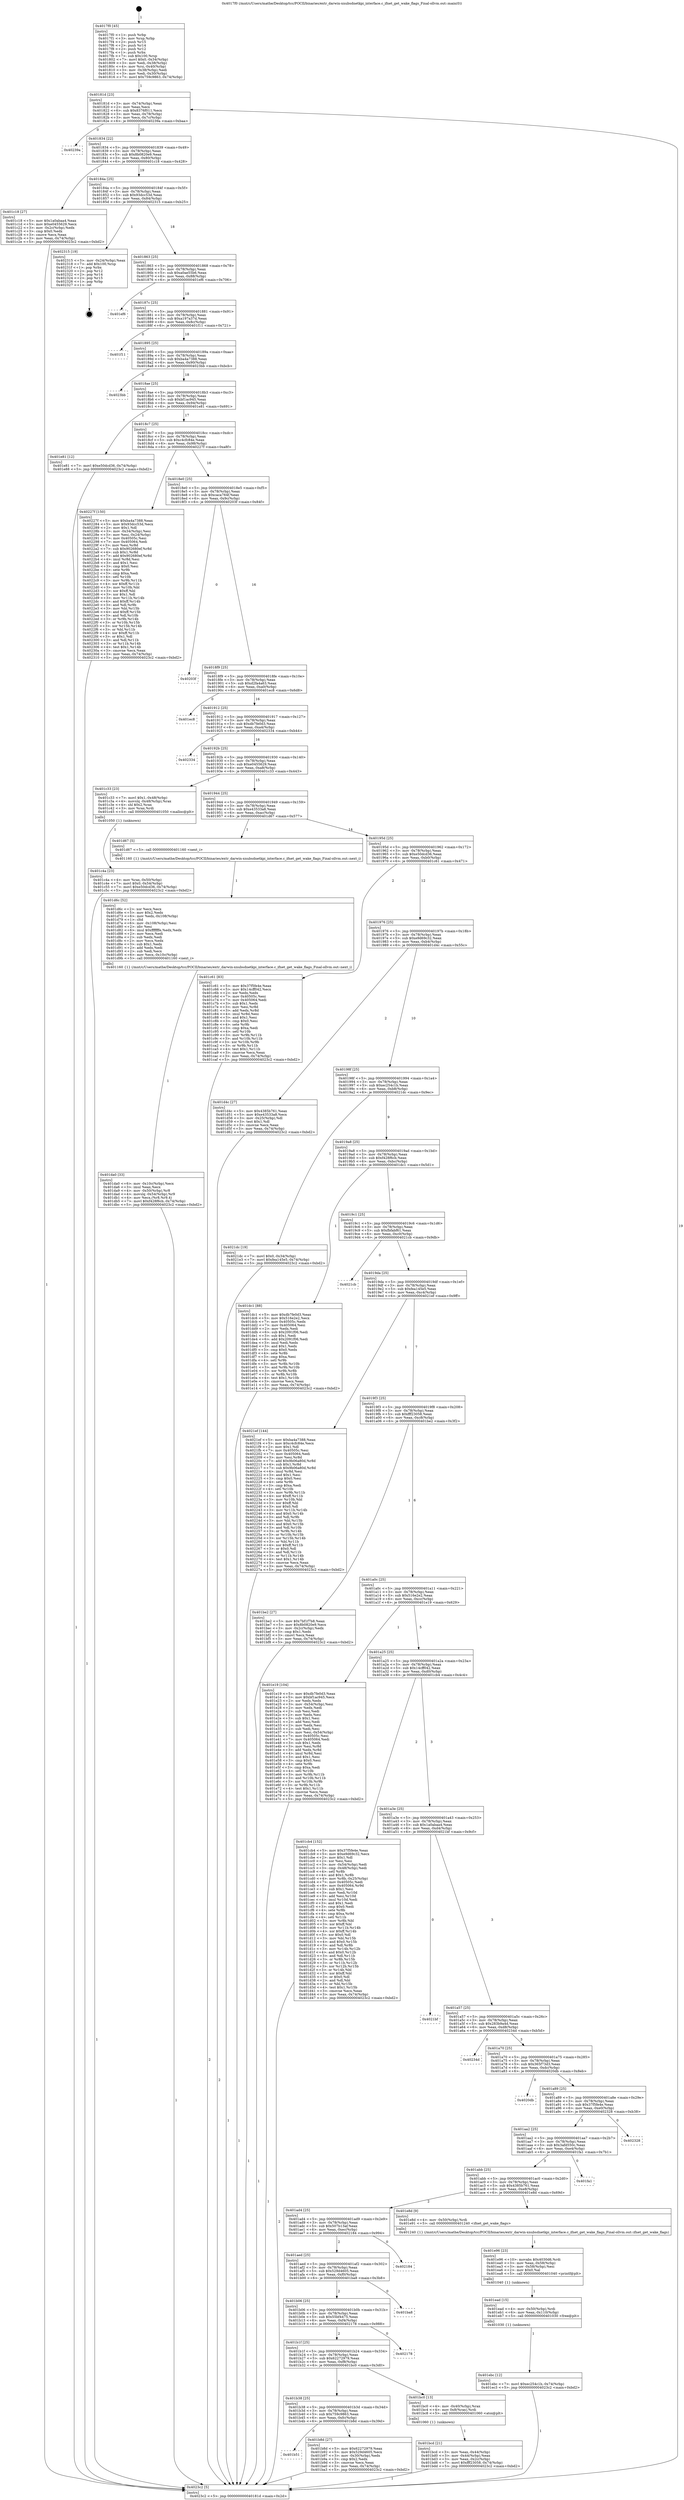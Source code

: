 digraph "0x4017f0" {
  label = "0x4017f0 (/mnt/c/Users/mathe/Desktop/tcc/POCII/binaries/extr_darwin-xnubsdnetkpi_interface.c_ifnet_get_wake_flags_Final-ollvm.out::main(0))"
  labelloc = "t"
  node[shape=record]

  Entry [label="",width=0.3,height=0.3,shape=circle,fillcolor=black,style=filled]
  "0x40181d" [label="{
     0x40181d [23]\l
     | [instrs]\l
     &nbsp;&nbsp;0x40181d \<+3\>: mov -0x74(%rbp),%eax\l
     &nbsp;&nbsp;0x401820 \<+2\>: mov %eax,%ecx\l
     &nbsp;&nbsp;0x401822 \<+6\>: sub $0x8376f011,%ecx\l
     &nbsp;&nbsp;0x401828 \<+3\>: mov %eax,-0x78(%rbp)\l
     &nbsp;&nbsp;0x40182b \<+3\>: mov %ecx,-0x7c(%rbp)\l
     &nbsp;&nbsp;0x40182e \<+6\>: je 000000000040239a \<main+0xbaa\>\l
  }"]
  "0x40239a" [label="{
     0x40239a\l
  }", style=dashed]
  "0x401834" [label="{
     0x401834 [22]\l
     | [instrs]\l
     &nbsp;&nbsp;0x401834 \<+5\>: jmp 0000000000401839 \<main+0x49\>\l
     &nbsp;&nbsp;0x401839 \<+3\>: mov -0x78(%rbp),%eax\l
     &nbsp;&nbsp;0x40183c \<+5\>: sub $0x8b0820e9,%eax\l
     &nbsp;&nbsp;0x401841 \<+3\>: mov %eax,-0x80(%rbp)\l
     &nbsp;&nbsp;0x401844 \<+6\>: je 0000000000401c18 \<main+0x428\>\l
  }"]
  Exit [label="",width=0.3,height=0.3,shape=circle,fillcolor=black,style=filled,peripheries=2]
  "0x401c18" [label="{
     0x401c18 [27]\l
     | [instrs]\l
     &nbsp;&nbsp;0x401c18 \<+5\>: mov $0x1a0abaa4,%eax\l
     &nbsp;&nbsp;0x401c1d \<+5\>: mov $0xe0455629,%ecx\l
     &nbsp;&nbsp;0x401c22 \<+3\>: mov -0x2c(%rbp),%edx\l
     &nbsp;&nbsp;0x401c25 \<+3\>: cmp $0x0,%edx\l
     &nbsp;&nbsp;0x401c28 \<+3\>: cmove %ecx,%eax\l
     &nbsp;&nbsp;0x401c2b \<+3\>: mov %eax,-0x74(%rbp)\l
     &nbsp;&nbsp;0x401c2e \<+5\>: jmp 00000000004023c2 \<main+0xbd2\>\l
  }"]
  "0x40184a" [label="{
     0x40184a [25]\l
     | [instrs]\l
     &nbsp;&nbsp;0x40184a \<+5\>: jmp 000000000040184f \<main+0x5f\>\l
     &nbsp;&nbsp;0x40184f \<+3\>: mov -0x78(%rbp),%eax\l
     &nbsp;&nbsp;0x401852 \<+5\>: sub $0x93dcc53d,%eax\l
     &nbsp;&nbsp;0x401857 \<+6\>: mov %eax,-0x84(%rbp)\l
     &nbsp;&nbsp;0x40185d \<+6\>: je 0000000000402315 \<main+0xb25\>\l
  }"]
  "0x401ebc" [label="{
     0x401ebc [12]\l
     | [instrs]\l
     &nbsp;&nbsp;0x401ebc \<+7\>: movl $0xec254c1b,-0x74(%rbp)\l
     &nbsp;&nbsp;0x401ec3 \<+5\>: jmp 00000000004023c2 \<main+0xbd2\>\l
  }"]
  "0x402315" [label="{
     0x402315 [19]\l
     | [instrs]\l
     &nbsp;&nbsp;0x402315 \<+3\>: mov -0x24(%rbp),%eax\l
     &nbsp;&nbsp;0x402318 \<+7\>: add $0x100,%rsp\l
     &nbsp;&nbsp;0x40231f \<+1\>: pop %rbx\l
     &nbsp;&nbsp;0x402320 \<+2\>: pop %r12\l
     &nbsp;&nbsp;0x402322 \<+2\>: pop %r14\l
     &nbsp;&nbsp;0x402324 \<+2\>: pop %r15\l
     &nbsp;&nbsp;0x402326 \<+1\>: pop %rbp\l
     &nbsp;&nbsp;0x402327 \<+1\>: ret\l
  }"]
  "0x401863" [label="{
     0x401863 [25]\l
     | [instrs]\l
     &nbsp;&nbsp;0x401863 \<+5\>: jmp 0000000000401868 \<main+0x78\>\l
     &nbsp;&nbsp;0x401868 \<+3\>: mov -0x78(%rbp),%eax\l
     &nbsp;&nbsp;0x40186b \<+5\>: sub $0xa0ae55b6,%eax\l
     &nbsp;&nbsp;0x401870 \<+6\>: mov %eax,-0x88(%rbp)\l
     &nbsp;&nbsp;0x401876 \<+6\>: je 0000000000401ef6 \<main+0x706\>\l
  }"]
  "0x401ead" [label="{
     0x401ead [15]\l
     | [instrs]\l
     &nbsp;&nbsp;0x401ead \<+4\>: mov -0x50(%rbp),%rdi\l
     &nbsp;&nbsp;0x401eb1 \<+6\>: mov %eax,-0x110(%rbp)\l
     &nbsp;&nbsp;0x401eb7 \<+5\>: call 0000000000401030 \<free@plt\>\l
     | [calls]\l
     &nbsp;&nbsp;0x401030 \{1\} (unknown)\l
  }"]
  "0x401ef6" [label="{
     0x401ef6\l
  }", style=dashed]
  "0x40187c" [label="{
     0x40187c [25]\l
     | [instrs]\l
     &nbsp;&nbsp;0x40187c \<+5\>: jmp 0000000000401881 \<main+0x91\>\l
     &nbsp;&nbsp;0x401881 \<+3\>: mov -0x78(%rbp),%eax\l
     &nbsp;&nbsp;0x401884 \<+5\>: sub $0xa197a37d,%eax\l
     &nbsp;&nbsp;0x401889 \<+6\>: mov %eax,-0x8c(%rbp)\l
     &nbsp;&nbsp;0x40188f \<+6\>: je 0000000000401f11 \<main+0x721\>\l
  }"]
  "0x401e96" [label="{
     0x401e96 [23]\l
     | [instrs]\l
     &nbsp;&nbsp;0x401e96 \<+10\>: movabs $0x4030d6,%rdi\l
     &nbsp;&nbsp;0x401ea0 \<+3\>: mov %eax,-0x58(%rbp)\l
     &nbsp;&nbsp;0x401ea3 \<+3\>: mov -0x58(%rbp),%esi\l
     &nbsp;&nbsp;0x401ea6 \<+2\>: mov $0x0,%al\l
     &nbsp;&nbsp;0x401ea8 \<+5\>: call 0000000000401040 \<printf@plt\>\l
     | [calls]\l
     &nbsp;&nbsp;0x401040 \{1\} (unknown)\l
  }"]
  "0x401f11" [label="{
     0x401f11\l
  }", style=dashed]
  "0x401895" [label="{
     0x401895 [25]\l
     | [instrs]\l
     &nbsp;&nbsp;0x401895 \<+5\>: jmp 000000000040189a \<main+0xaa\>\l
     &nbsp;&nbsp;0x40189a \<+3\>: mov -0x78(%rbp),%eax\l
     &nbsp;&nbsp;0x40189d \<+5\>: sub $0xba4a7388,%eax\l
     &nbsp;&nbsp;0x4018a2 \<+6\>: mov %eax,-0x90(%rbp)\l
     &nbsp;&nbsp;0x4018a8 \<+6\>: je 00000000004023bb \<main+0xbcb\>\l
  }"]
  "0x401da0" [label="{
     0x401da0 [33]\l
     | [instrs]\l
     &nbsp;&nbsp;0x401da0 \<+6\>: mov -0x10c(%rbp),%ecx\l
     &nbsp;&nbsp;0x401da6 \<+3\>: imul %eax,%ecx\l
     &nbsp;&nbsp;0x401da9 \<+4\>: mov -0x50(%rbp),%r8\l
     &nbsp;&nbsp;0x401dad \<+4\>: movslq -0x54(%rbp),%r9\l
     &nbsp;&nbsp;0x401db1 \<+4\>: mov %ecx,(%r8,%r9,4)\l
     &nbsp;&nbsp;0x401db5 \<+7\>: movl $0xf428f6cb,-0x74(%rbp)\l
     &nbsp;&nbsp;0x401dbc \<+5\>: jmp 00000000004023c2 \<main+0xbd2\>\l
  }"]
  "0x4023bb" [label="{
     0x4023bb\l
  }", style=dashed]
  "0x4018ae" [label="{
     0x4018ae [25]\l
     | [instrs]\l
     &nbsp;&nbsp;0x4018ae \<+5\>: jmp 00000000004018b3 \<main+0xc3\>\l
     &nbsp;&nbsp;0x4018b3 \<+3\>: mov -0x78(%rbp),%eax\l
     &nbsp;&nbsp;0x4018b6 \<+5\>: sub $0xbf1ac945,%eax\l
     &nbsp;&nbsp;0x4018bb \<+6\>: mov %eax,-0x94(%rbp)\l
     &nbsp;&nbsp;0x4018c1 \<+6\>: je 0000000000401e81 \<main+0x691\>\l
  }"]
  "0x401d6c" [label="{
     0x401d6c [52]\l
     | [instrs]\l
     &nbsp;&nbsp;0x401d6c \<+2\>: xor %ecx,%ecx\l
     &nbsp;&nbsp;0x401d6e \<+5\>: mov $0x2,%edx\l
     &nbsp;&nbsp;0x401d73 \<+6\>: mov %edx,-0x108(%rbp)\l
     &nbsp;&nbsp;0x401d79 \<+1\>: cltd\l
     &nbsp;&nbsp;0x401d7a \<+6\>: mov -0x108(%rbp),%esi\l
     &nbsp;&nbsp;0x401d80 \<+2\>: idiv %esi\l
     &nbsp;&nbsp;0x401d82 \<+6\>: imul $0xfffffffe,%edx,%edx\l
     &nbsp;&nbsp;0x401d88 \<+2\>: mov %ecx,%edi\l
     &nbsp;&nbsp;0x401d8a \<+2\>: sub %edx,%edi\l
     &nbsp;&nbsp;0x401d8c \<+2\>: mov %ecx,%edx\l
     &nbsp;&nbsp;0x401d8e \<+3\>: sub $0x1,%edx\l
     &nbsp;&nbsp;0x401d91 \<+2\>: add %edx,%edi\l
     &nbsp;&nbsp;0x401d93 \<+2\>: sub %edi,%ecx\l
     &nbsp;&nbsp;0x401d95 \<+6\>: mov %ecx,-0x10c(%rbp)\l
     &nbsp;&nbsp;0x401d9b \<+5\>: call 0000000000401160 \<next_i\>\l
     | [calls]\l
     &nbsp;&nbsp;0x401160 \{1\} (/mnt/c/Users/mathe/Desktop/tcc/POCII/binaries/extr_darwin-xnubsdnetkpi_interface.c_ifnet_get_wake_flags_Final-ollvm.out::next_i)\l
  }"]
  "0x401e81" [label="{
     0x401e81 [12]\l
     | [instrs]\l
     &nbsp;&nbsp;0x401e81 \<+7\>: movl $0xe50dcd36,-0x74(%rbp)\l
     &nbsp;&nbsp;0x401e88 \<+5\>: jmp 00000000004023c2 \<main+0xbd2\>\l
  }"]
  "0x4018c7" [label="{
     0x4018c7 [25]\l
     | [instrs]\l
     &nbsp;&nbsp;0x4018c7 \<+5\>: jmp 00000000004018cc \<main+0xdc\>\l
     &nbsp;&nbsp;0x4018cc \<+3\>: mov -0x78(%rbp),%eax\l
     &nbsp;&nbsp;0x4018cf \<+5\>: sub $0xc4cfc84e,%eax\l
     &nbsp;&nbsp;0x4018d4 \<+6\>: mov %eax,-0x98(%rbp)\l
     &nbsp;&nbsp;0x4018da \<+6\>: je 000000000040227f \<main+0xa8f\>\l
  }"]
  "0x401c4a" [label="{
     0x401c4a [23]\l
     | [instrs]\l
     &nbsp;&nbsp;0x401c4a \<+4\>: mov %rax,-0x50(%rbp)\l
     &nbsp;&nbsp;0x401c4e \<+7\>: movl $0x0,-0x54(%rbp)\l
     &nbsp;&nbsp;0x401c55 \<+7\>: movl $0xe50dcd36,-0x74(%rbp)\l
     &nbsp;&nbsp;0x401c5c \<+5\>: jmp 00000000004023c2 \<main+0xbd2\>\l
  }"]
  "0x40227f" [label="{
     0x40227f [150]\l
     | [instrs]\l
     &nbsp;&nbsp;0x40227f \<+5\>: mov $0xba4a7388,%eax\l
     &nbsp;&nbsp;0x402284 \<+5\>: mov $0x93dcc53d,%ecx\l
     &nbsp;&nbsp;0x402289 \<+2\>: mov $0x1,%dl\l
     &nbsp;&nbsp;0x40228b \<+3\>: mov -0x34(%rbp),%esi\l
     &nbsp;&nbsp;0x40228e \<+3\>: mov %esi,-0x24(%rbp)\l
     &nbsp;&nbsp;0x402291 \<+7\>: mov 0x40505c,%esi\l
     &nbsp;&nbsp;0x402298 \<+7\>: mov 0x405064,%edi\l
     &nbsp;&nbsp;0x40229f \<+3\>: mov %esi,%r8d\l
     &nbsp;&nbsp;0x4022a2 \<+7\>: sub $0x902680ef,%r8d\l
     &nbsp;&nbsp;0x4022a9 \<+4\>: sub $0x1,%r8d\l
     &nbsp;&nbsp;0x4022ad \<+7\>: add $0x902680ef,%r8d\l
     &nbsp;&nbsp;0x4022b4 \<+4\>: imul %r8d,%esi\l
     &nbsp;&nbsp;0x4022b8 \<+3\>: and $0x1,%esi\l
     &nbsp;&nbsp;0x4022bb \<+3\>: cmp $0x0,%esi\l
     &nbsp;&nbsp;0x4022be \<+4\>: sete %r9b\l
     &nbsp;&nbsp;0x4022c2 \<+3\>: cmp $0xa,%edi\l
     &nbsp;&nbsp;0x4022c5 \<+4\>: setl %r10b\l
     &nbsp;&nbsp;0x4022c9 \<+3\>: mov %r9b,%r11b\l
     &nbsp;&nbsp;0x4022cc \<+4\>: xor $0xff,%r11b\l
     &nbsp;&nbsp;0x4022d0 \<+3\>: mov %r10b,%bl\l
     &nbsp;&nbsp;0x4022d3 \<+3\>: xor $0xff,%bl\l
     &nbsp;&nbsp;0x4022d6 \<+3\>: xor $0x1,%dl\l
     &nbsp;&nbsp;0x4022d9 \<+3\>: mov %r11b,%r14b\l
     &nbsp;&nbsp;0x4022dc \<+4\>: and $0xff,%r14b\l
     &nbsp;&nbsp;0x4022e0 \<+3\>: and %dl,%r9b\l
     &nbsp;&nbsp;0x4022e3 \<+3\>: mov %bl,%r15b\l
     &nbsp;&nbsp;0x4022e6 \<+4\>: and $0xff,%r15b\l
     &nbsp;&nbsp;0x4022ea \<+3\>: and %dl,%r10b\l
     &nbsp;&nbsp;0x4022ed \<+3\>: or %r9b,%r14b\l
     &nbsp;&nbsp;0x4022f0 \<+3\>: or %r10b,%r15b\l
     &nbsp;&nbsp;0x4022f3 \<+3\>: xor %r15b,%r14b\l
     &nbsp;&nbsp;0x4022f6 \<+3\>: or %bl,%r11b\l
     &nbsp;&nbsp;0x4022f9 \<+4\>: xor $0xff,%r11b\l
     &nbsp;&nbsp;0x4022fd \<+3\>: or $0x1,%dl\l
     &nbsp;&nbsp;0x402300 \<+3\>: and %dl,%r11b\l
     &nbsp;&nbsp;0x402303 \<+3\>: or %r11b,%r14b\l
     &nbsp;&nbsp;0x402306 \<+4\>: test $0x1,%r14b\l
     &nbsp;&nbsp;0x40230a \<+3\>: cmovne %ecx,%eax\l
     &nbsp;&nbsp;0x40230d \<+3\>: mov %eax,-0x74(%rbp)\l
     &nbsp;&nbsp;0x402310 \<+5\>: jmp 00000000004023c2 \<main+0xbd2\>\l
  }"]
  "0x4018e0" [label="{
     0x4018e0 [25]\l
     | [instrs]\l
     &nbsp;&nbsp;0x4018e0 \<+5\>: jmp 00000000004018e5 \<main+0xf5\>\l
     &nbsp;&nbsp;0x4018e5 \<+3\>: mov -0x78(%rbp),%eax\l
     &nbsp;&nbsp;0x4018e8 \<+5\>: sub $0xcaca764f,%eax\l
     &nbsp;&nbsp;0x4018ed \<+6\>: mov %eax,-0x9c(%rbp)\l
     &nbsp;&nbsp;0x4018f3 \<+6\>: je 000000000040203f \<main+0x84f\>\l
  }"]
  "0x401bcd" [label="{
     0x401bcd [21]\l
     | [instrs]\l
     &nbsp;&nbsp;0x401bcd \<+3\>: mov %eax,-0x44(%rbp)\l
     &nbsp;&nbsp;0x401bd0 \<+3\>: mov -0x44(%rbp),%eax\l
     &nbsp;&nbsp;0x401bd3 \<+3\>: mov %eax,-0x2c(%rbp)\l
     &nbsp;&nbsp;0x401bd6 \<+7\>: movl $0xfff23058,-0x74(%rbp)\l
     &nbsp;&nbsp;0x401bdd \<+5\>: jmp 00000000004023c2 \<main+0xbd2\>\l
  }"]
  "0x40203f" [label="{
     0x40203f\l
  }", style=dashed]
  "0x4018f9" [label="{
     0x4018f9 [25]\l
     | [instrs]\l
     &nbsp;&nbsp;0x4018f9 \<+5\>: jmp 00000000004018fe \<main+0x10e\>\l
     &nbsp;&nbsp;0x4018fe \<+3\>: mov -0x78(%rbp),%eax\l
     &nbsp;&nbsp;0x401901 \<+5\>: sub $0xd2fa4a63,%eax\l
     &nbsp;&nbsp;0x401906 \<+6\>: mov %eax,-0xa0(%rbp)\l
     &nbsp;&nbsp;0x40190c \<+6\>: je 0000000000401ec8 \<main+0x6d8\>\l
  }"]
  "0x4017f0" [label="{
     0x4017f0 [45]\l
     | [instrs]\l
     &nbsp;&nbsp;0x4017f0 \<+1\>: push %rbp\l
     &nbsp;&nbsp;0x4017f1 \<+3\>: mov %rsp,%rbp\l
     &nbsp;&nbsp;0x4017f4 \<+2\>: push %r15\l
     &nbsp;&nbsp;0x4017f6 \<+2\>: push %r14\l
     &nbsp;&nbsp;0x4017f8 \<+2\>: push %r12\l
     &nbsp;&nbsp;0x4017fa \<+1\>: push %rbx\l
     &nbsp;&nbsp;0x4017fb \<+7\>: sub $0x100,%rsp\l
     &nbsp;&nbsp;0x401802 \<+7\>: movl $0x0,-0x34(%rbp)\l
     &nbsp;&nbsp;0x401809 \<+3\>: mov %edi,-0x38(%rbp)\l
     &nbsp;&nbsp;0x40180c \<+4\>: mov %rsi,-0x40(%rbp)\l
     &nbsp;&nbsp;0x401810 \<+3\>: mov -0x38(%rbp),%edi\l
     &nbsp;&nbsp;0x401813 \<+3\>: mov %edi,-0x30(%rbp)\l
     &nbsp;&nbsp;0x401816 \<+7\>: movl $0x759c9863,-0x74(%rbp)\l
  }"]
  "0x401ec8" [label="{
     0x401ec8\l
  }", style=dashed]
  "0x401912" [label="{
     0x401912 [25]\l
     | [instrs]\l
     &nbsp;&nbsp;0x401912 \<+5\>: jmp 0000000000401917 \<main+0x127\>\l
     &nbsp;&nbsp;0x401917 \<+3\>: mov -0x78(%rbp),%eax\l
     &nbsp;&nbsp;0x40191a \<+5\>: sub $0xdb7fe0d3,%eax\l
     &nbsp;&nbsp;0x40191f \<+6\>: mov %eax,-0xa4(%rbp)\l
     &nbsp;&nbsp;0x401925 \<+6\>: je 0000000000402334 \<main+0xb44\>\l
  }"]
  "0x4023c2" [label="{
     0x4023c2 [5]\l
     | [instrs]\l
     &nbsp;&nbsp;0x4023c2 \<+5\>: jmp 000000000040181d \<main+0x2d\>\l
  }"]
  "0x402334" [label="{
     0x402334\l
  }", style=dashed]
  "0x40192b" [label="{
     0x40192b [25]\l
     | [instrs]\l
     &nbsp;&nbsp;0x40192b \<+5\>: jmp 0000000000401930 \<main+0x140\>\l
     &nbsp;&nbsp;0x401930 \<+3\>: mov -0x78(%rbp),%eax\l
     &nbsp;&nbsp;0x401933 \<+5\>: sub $0xe0455629,%eax\l
     &nbsp;&nbsp;0x401938 \<+6\>: mov %eax,-0xa8(%rbp)\l
     &nbsp;&nbsp;0x40193e \<+6\>: je 0000000000401c33 \<main+0x443\>\l
  }"]
  "0x401b51" [label="{
     0x401b51\l
  }", style=dashed]
  "0x401c33" [label="{
     0x401c33 [23]\l
     | [instrs]\l
     &nbsp;&nbsp;0x401c33 \<+7\>: movl $0x1,-0x48(%rbp)\l
     &nbsp;&nbsp;0x401c3a \<+4\>: movslq -0x48(%rbp),%rax\l
     &nbsp;&nbsp;0x401c3e \<+4\>: shl $0x2,%rax\l
     &nbsp;&nbsp;0x401c42 \<+3\>: mov %rax,%rdi\l
     &nbsp;&nbsp;0x401c45 \<+5\>: call 0000000000401050 \<malloc@plt\>\l
     | [calls]\l
     &nbsp;&nbsp;0x401050 \{1\} (unknown)\l
  }"]
  "0x401944" [label="{
     0x401944 [25]\l
     | [instrs]\l
     &nbsp;&nbsp;0x401944 \<+5\>: jmp 0000000000401949 \<main+0x159\>\l
     &nbsp;&nbsp;0x401949 \<+3\>: mov -0x78(%rbp),%eax\l
     &nbsp;&nbsp;0x40194c \<+5\>: sub $0xe43533a8,%eax\l
     &nbsp;&nbsp;0x401951 \<+6\>: mov %eax,-0xac(%rbp)\l
     &nbsp;&nbsp;0x401957 \<+6\>: je 0000000000401d67 \<main+0x577\>\l
  }"]
  "0x401b8d" [label="{
     0x401b8d [27]\l
     | [instrs]\l
     &nbsp;&nbsp;0x401b8d \<+5\>: mov $0x62272979,%eax\l
     &nbsp;&nbsp;0x401b92 \<+5\>: mov $0x529d4605,%ecx\l
     &nbsp;&nbsp;0x401b97 \<+3\>: mov -0x30(%rbp),%edx\l
     &nbsp;&nbsp;0x401b9a \<+3\>: cmp $0x2,%edx\l
     &nbsp;&nbsp;0x401b9d \<+3\>: cmovne %ecx,%eax\l
     &nbsp;&nbsp;0x401ba0 \<+3\>: mov %eax,-0x74(%rbp)\l
     &nbsp;&nbsp;0x401ba3 \<+5\>: jmp 00000000004023c2 \<main+0xbd2\>\l
  }"]
  "0x401d67" [label="{
     0x401d67 [5]\l
     | [instrs]\l
     &nbsp;&nbsp;0x401d67 \<+5\>: call 0000000000401160 \<next_i\>\l
     | [calls]\l
     &nbsp;&nbsp;0x401160 \{1\} (/mnt/c/Users/mathe/Desktop/tcc/POCII/binaries/extr_darwin-xnubsdnetkpi_interface.c_ifnet_get_wake_flags_Final-ollvm.out::next_i)\l
  }"]
  "0x40195d" [label="{
     0x40195d [25]\l
     | [instrs]\l
     &nbsp;&nbsp;0x40195d \<+5\>: jmp 0000000000401962 \<main+0x172\>\l
     &nbsp;&nbsp;0x401962 \<+3\>: mov -0x78(%rbp),%eax\l
     &nbsp;&nbsp;0x401965 \<+5\>: sub $0xe50dcd36,%eax\l
     &nbsp;&nbsp;0x40196a \<+6\>: mov %eax,-0xb0(%rbp)\l
     &nbsp;&nbsp;0x401970 \<+6\>: je 0000000000401c61 \<main+0x471\>\l
  }"]
  "0x401b38" [label="{
     0x401b38 [25]\l
     | [instrs]\l
     &nbsp;&nbsp;0x401b38 \<+5\>: jmp 0000000000401b3d \<main+0x34d\>\l
     &nbsp;&nbsp;0x401b3d \<+3\>: mov -0x78(%rbp),%eax\l
     &nbsp;&nbsp;0x401b40 \<+5\>: sub $0x759c9863,%eax\l
     &nbsp;&nbsp;0x401b45 \<+6\>: mov %eax,-0xfc(%rbp)\l
     &nbsp;&nbsp;0x401b4b \<+6\>: je 0000000000401b8d \<main+0x39d\>\l
  }"]
  "0x401c61" [label="{
     0x401c61 [83]\l
     | [instrs]\l
     &nbsp;&nbsp;0x401c61 \<+5\>: mov $0x37f5fe4e,%eax\l
     &nbsp;&nbsp;0x401c66 \<+5\>: mov $0x14cff042,%ecx\l
     &nbsp;&nbsp;0x401c6b \<+2\>: xor %edx,%edx\l
     &nbsp;&nbsp;0x401c6d \<+7\>: mov 0x40505c,%esi\l
     &nbsp;&nbsp;0x401c74 \<+7\>: mov 0x405064,%edi\l
     &nbsp;&nbsp;0x401c7b \<+3\>: sub $0x1,%edx\l
     &nbsp;&nbsp;0x401c7e \<+3\>: mov %esi,%r8d\l
     &nbsp;&nbsp;0x401c81 \<+3\>: add %edx,%r8d\l
     &nbsp;&nbsp;0x401c84 \<+4\>: imul %r8d,%esi\l
     &nbsp;&nbsp;0x401c88 \<+3\>: and $0x1,%esi\l
     &nbsp;&nbsp;0x401c8b \<+3\>: cmp $0x0,%esi\l
     &nbsp;&nbsp;0x401c8e \<+4\>: sete %r9b\l
     &nbsp;&nbsp;0x401c92 \<+3\>: cmp $0xa,%edi\l
     &nbsp;&nbsp;0x401c95 \<+4\>: setl %r10b\l
     &nbsp;&nbsp;0x401c99 \<+3\>: mov %r9b,%r11b\l
     &nbsp;&nbsp;0x401c9c \<+3\>: and %r10b,%r11b\l
     &nbsp;&nbsp;0x401c9f \<+3\>: xor %r10b,%r9b\l
     &nbsp;&nbsp;0x401ca2 \<+3\>: or %r9b,%r11b\l
     &nbsp;&nbsp;0x401ca5 \<+4\>: test $0x1,%r11b\l
     &nbsp;&nbsp;0x401ca9 \<+3\>: cmovne %ecx,%eax\l
     &nbsp;&nbsp;0x401cac \<+3\>: mov %eax,-0x74(%rbp)\l
     &nbsp;&nbsp;0x401caf \<+5\>: jmp 00000000004023c2 \<main+0xbd2\>\l
  }"]
  "0x401976" [label="{
     0x401976 [25]\l
     | [instrs]\l
     &nbsp;&nbsp;0x401976 \<+5\>: jmp 000000000040197b \<main+0x18b\>\l
     &nbsp;&nbsp;0x40197b \<+3\>: mov -0x78(%rbp),%eax\l
     &nbsp;&nbsp;0x40197e \<+5\>: sub $0xe9d69c32,%eax\l
     &nbsp;&nbsp;0x401983 \<+6\>: mov %eax,-0xb4(%rbp)\l
     &nbsp;&nbsp;0x401989 \<+6\>: je 0000000000401d4c \<main+0x55c\>\l
  }"]
  "0x401bc0" [label="{
     0x401bc0 [13]\l
     | [instrs]\l
     &nbsp;&nbsp;0x401bc0 \<+4\>: mov -0x40(%rbp),%rax\l
     &nbsp;&nbsp;0x401bc4 \<+4\>: mov 0x8(%rax),%rdi\l
     &nbsp;&nbsp;0x401bc8 \<+5\>: call 0000000000401060 \<atoi@plt\>\l
     | [calls]\l
     &nbsp;&nbsp;0x401060 \{1\} (unknown)\l
  }"]
  "0x401d4c" [label="{
     0x401d4c [27]\l
     | [instrs]\l
     &nbsp;&nbsp;0x401d4c \<+5\>: mov $0x4385b761,%eax\l
     &nbsp;&nbsp;0x401d51 \<+5\>: mov $0xe43533a8,%ecx\l
     &nbsp;&nbsp;0x401d56 \<+3\>: mov -0x25(%rbp),%dl\l
     &nbsp;&nbsp;0x401d59 \<+3\>: test $0x1,%dl\l
     &nbsp;&nbsp;0x401d5c \<+3\>: cmovne %ecx,%eax\l
     &nbsp;&nbsp;0x401d5f \<+3\>: mov %eax,-0x74(%rbp)\l
     &nbsp;&nbsp;0x401d62 \<+5\>: jmp 00000000004023c2 \<main+0xbd2\>\l
  }"]
  "0x40198f" [label="{
     0x40198f [25]\l
     | [instrs]\l
     &nbsp;&nbsp;0x40198f \<+5\>: jmp 0000000000401994 \<main+0x1a4\>\l
     &nbsp;&nbsp;0x401994 \<+3\>: mov -0x78(%rbp),%eax\l
     &nbsp;&nbsp;0x401997 \<+5\>: sub $0xec254c1b,%eax\l
     &nbsp;&nbsp;0x40199c \<+6\>: mov %eax,-0xb8(%rbp)\l
     &nbsp;&nbsp;0x4019a2 \<+6\>: je 00000000004021dc \<main+0x9ec\>\l
  }"]
  "0x401b1f" [label="{
     0x401b1f [25]\l
     | [instrs]\l
     &nbsp;&nbsp;0x401b1f \<+5\>: jmp 0000000000401b24 \<main+0x334\>\l
     &nbsp;&nbsp;0x401b24 \<+3\>: mov -0x78(%rbp),%eax\l
     &nbsp;&nbsp;0x401b27 \<+5\>: sub $0x62272979,%eax\l
     &nbsp;&nbsp;0x401b2c \<+6\>: mov %eax,-0xf8(%rbp)\l
     &nbsp;&nbsp;0x401b32 \<+6\>: je 0000000000401bc0 \<main+0x3d0\>\l
  }"]
  "0x4021dc" [label="{
     0x4021dc [19]\l
     | [instrs]\l
     &nbsp;&nbsp;0x4021dc \<+7\>: movl $0x0,-0x34(%rbp)\l
     &nbsp;&nbsp;0x4021e3 \<+7\>: movl $0xfea145e5,-0x74(%rbp)\l
     &nbsp;&nbsp;0x4021ea \<+5\>: jmp 00000000004023c2 \<main+0xbd2\>\l
  }"]
  "0x4019a8" [label="{
     0x4019a8 [25]\l
     | [instrs]\l
     &nbsp;&nbsp;0x4019a8 \<+5\>: jmp 00000000004019ad \<main+0x1bd\>\l
     &nbsp;&nbsp;0x4019ad \<+3\>: mov -0x78(%rbp),%eax\l
     &nbsp;&nbsp;0x4019b0 \<+5\>: sub $0xf428f6cb,%eax\l
     &nbsp;&nbsp;0x4019b5 \<+6\>: mov %eax,-0xbc(%rbp)\l
     &nbsp;&nbsp;0x4019bb \<+6\>: je 0000000000401dc1 \<main+0x5d1\>\l
  }"]
  "0x402178" [label="{
     0x402178\l
  }", style=dashed]
  "0x401dc1" [label="{
     0x401dc1 [88]\l
     | [instrs]\l
     &nbsp;&nbsp;0x401dc1 \<+5\>: mov $0xdb7fe0d3,%eax\l
     &nbsp;&nbsp;0x401dc6 \<+5\>: mov $0x516e2e2,%ecx\l
     &nbsp;&nbsp;0x401dcb \<+7\>: mov 0x40505c,%edx\l
     &nbsp;&nbsp;0x401dd2 \<+7\>: mov 0x405064,%esi\l
     &nbsp;&nbsp;0x401dd9 \<+2\>: mov %edx,%edi\l
     &nbsp;&nbsp;0x401ddb \<+6\>: sub $0x2091f06,%edi\l
     &nbsp;&nbsp;0x401de1 \<+3\>: sub $0x1,%edi\l
     &nbsp;&nbsp;0x401de4 \<+6\>: add $0x2091f06,%edi\l
     &nbsp;&nbsp;0x401dea \<+3\>: imul %edi,%edx\l
     &nbsp;&nbsp;0x401ded \<+3\>: and $0x1,%edx\l
     &nbsp;&nbsp;0x401df0 \<+3\>: cmp $0x0,%edx\l
     &nbsp;&nbsp;0x401df3 \<+4\>: sete %r8b\l
     &nbsp;&nbsp;0x401df7 \<+3\>: cmp $0xa,%esi\l
     &nbsp;&nbsp;0x401dfa \<+4\>: setl %r9b\l
     &nbsp;&nbsp;0x401dfe \<+3\>: mov %r8b,%r10b\l
     &nbsp;&nbsp;0x401e01 \<+3\>: and %r9b,%r10b\l
     &nbsp;&nbsp;0x401e04 \<+3\>: xor %r9b,%r8b\l
     &nbsp;&nbsp;0x401e07 \<+3\>: or %r8b,%r10b\l
     &nbsp;&nbsp;0x401e0a \<+4\>: test $0x1,%r10b\l
     &nbsp;&nbsp;0x401e0e \<+3\>: cmovne %ecx,%eax\l
     &nbsp;&nbsp;0x401e11 \<+3\>: mov %eax,-0x74(%rbp)\l
     &nbsp;&nbsp;0x401e14 \<+5\>: jmp 00000000004023c2 \<main+0xbd2\>\l
  }"]
  "0x4019c1" [label="{
     0x4019c1 [25]\l
     | [instrs]\l
     &nbsp;&nbsp;0x4019c1 \<+5\>: jmp 00000000004019c6 \<main+0x1d6\>\l
     &nbsp;&nbsp;0x4019c6 \<+3\>: mov -0x78(%rbp),%eax\l
     &nbsp;&nbsp;0x4019c9 \<+5\>: sub $0xfbfabf61,%eax\l
     &nbsp;&nbsp;0x4019ce \<+6\>: mov %eax,-0xc0(%rbp)\l
     &nbsp;&nbsp;0x4019d4 \<+6\>: je 00000000004021cb \<main+0x9db\>\l
  }"]
  "0x401b06" [label="{
     0x401b06 [25]\l
     | [instrs]\l
     &nbsp;&nbsp;0x401b06 \<+5\>: jmp 0000000000401b0b \<main+0x31b\>\l
     &nbsp;&nbsp;0x401b0b \<+3\>: mov -0x78(%rbp),%eax\l
     &nbsp;&nbsp;0x401b0e \<+5\>: sub $0x55bf4475,%eax\l
     &nbsp;&nbsp;0x401b13 \<+6\>: mov %eax,-0xf4(%rbp)\l
     &nbsp;&nbsp;0x401b19 \<+6\>: je 0000000000402178 \<main+0x988\>\l
  }"]
  "0x4021cb" [label="{
     0x4021cb\l
  }", style=dashed]
  "0x4019da" [label="{
     0x4019da [25]\l
     | [instrs]\l
     &nbsp;&nbsp;0x4019da \<+5\>: jmp 00000000004019df \<main+0x1ef\>\l
     &nbsp;&nbsp;0x4019df \<+3\>: mov -0x78(%rbp),%eax\l
     &nbsp;&nbsp;0x4019e2 \<+5\>: sub $0xfea145e5,%eax\l
     &nbsp;&nbsp;0x4019e7 \<+6\>: mov %eax,-0xc4(%rbp)\l
     &nbsp;&nbsp;0x4019ed \<+6\>: je 00000000004021ef \<main+0x9ff\>\l
  }"]
  "0x401ba8" [label="{
     0x401ba8\l
  }", style=dashed]
  "0x4021ef" [label="{
     0x4021ef [144]\l
     | [instrs]\l
     &nbsp;&nbsp;0x4021ef \<+5\>: mov $0xba4a7388,%eax\l
     &nbsp;&nbsp;0x4021f4 \<+5\>: mov $0xc4cfc84e,%ecx\l
     &nbsp;&nbsp;0x4021f9 \<+2\>: mov $0x1,%dl\l
     &nbsp;&nbsp;0x4021fb \<+7\>: mov 0x40505c,%esi\l
     &nbsp;&nbsp;0x402202 \<+7\>: mov 0x405064,%edi\l
     &nbsp;&nbsp;0x402209 \<+3\>: mov %esi,%r8d\l
     &nbsp;&nbsp;0x40220c \<+7\>: add $0x9b06a80d,%r8d\l
     &nbsp;&nbsp;0x402213 \<+4\>: sub $0x1,%r8d\l
     &nbsp;&nbsp;0x402217 \<+7\>: sub $0x9b06a80d,%r8d\l
     &nbsp;&nbsp;0x40221e \<+4\>: imul %r8d,%esi\l
     &nbsp;&nbsp;0x402222 \<+3\>: and $0x1,%esi\l
     &nbsp;&nbsp;0x402225 \<+3\>: cmp $0x0,%esi\l
     &nbsp;&nbsp;0x402228 \<+4\>: sete %r9b\l
     &nbsp;&nbsp;0x40222c \<+3\>: cmp $0xa,%edi\l
     &nbsp;&nbsp;0x40222f \<+4\>: setl %r10b\l
     &nbsp;&nbsp;0x402233 \<+3\>: mov %r9b,%r11b\l
     &nbsp;&nbsp;0x402236 \<+4\>: xor $0xff,%r11b\l
     &nbsp;&nbsp;0x40223a \<+3\>: mov %r10b,%bl\l
     &nbsp;&nbsp;0x40223d \<+3\>: xor $0xff,%bl\l
     &nbsp;&nbsp;0x402240 \<+3\>: xor $0x0,%dl\l
     &nbsp;&nbsp;0x402243 \<+3\>: mov %r11b,%r14b\l
     &nbsp;&nbsp;0x402246 \<+4\>: and $0x0,%r14b\l
     &nbsp;&nbsp;0x40224a \<+3\>: and %dl,%r9b\l
     &nbsp;&nbsp;0x40224d \<+3\>: mov %bl,%r15b\l
     &nbsp;&nbsp;0x402250 \<+4\>: and $0x0,%r15b\l
     &nbsp;&nbsp;0x402254 \<+3\>: and %dl,%r10b\l
     &nbsp;&nbsp;0x402257 \<+3\>: or %r9b,%r14b\l
     &nbsp;&nbsp;0x40225a \<+3\>: or %r10b,%r15b\l
     &nbsp;&nbsp;0x40225d \<+3\>: xor %r15b,%r14b\l
     &nbsp;&nbsp;0x402260 \<+3\>: or %bl,%r11b\l
     &nbsp;&nbsp;0x402263 \<+4\>: xor $0xff,%r11b\l
     &nbsp;&nbsp;0x402267 \<+3\>: or $0x0,%dl\l
     &nbsp;&nbsp;0x40226a \<+3\>: and %dl,%r11b\l
     &nbsp;&nbsp;0x40226d \<+3\>: or %r11b,%r14b\l
     &nbsp;&nbsp;0x402270 \<+4\>: test $0x1,%r14b\l
     &nbsp;&nbsp;0x402274 \<+3\>: cmovne %ecx,%eax\l
     &nbsp;&nbsp;0x402277 \<+3\>: mov %eax,-0x74(%rbp)\l
     &nbsp;&nbsp;0x40227a \<+5\>: jmp 00000000004023c2 \<main+0xbd2\>\l
  }"]
  "0x4019f3" [label="{
     0x4019f3 [25]\l
     | [instrs]\l
     &nbsp;&nbsp;0x4019f3 \<+5\>: jmp 00000000004019f8 \<main+0x208\>\l
     &nbsp;&nbsp;0x4019f8 \<+3\>: mov -0x78(%rbp),%eax\l
     &nbsp;&nbsp;0x4019fb \<+5\>: sub $0xfff23058,%eax\l
     &nbsp;&nbsp;0x401a00 \<+6\>: mov %eax,-0xc8(%rbp)\l
     &nbsp;&nbsp;0x401a06 \<+6\>: je 0000000000401be2 \<main+0x3f2\>\l
  }"]
  "0x401aed" [label="{
     0x401aed [25]\l
     | [instrs]\l
     &nbsp;&nbsp;0x401aed \<+5\>: jmp 0000000000401af2 \<main+0x302\>\l
     &nbsp;&nbsp;0x401af2 \<+3\>: mov -0x78(%rbp),%eax\l
     &nbsp;&nbsp;0x401af5 \<+5\>: sub $0x529d4605,%eax\l
     &nbsp;&nbsp;0x401afa \<+6\>: mov %eax,-0xf0(%rbp)\l
     &nbsp;&nbsp;0x401b00 \<+6\>: je 0000000000401ba8 \<main+0x3b8\>\l
  }"]
  "0x401be2" [label="{
     0x401be2 [27]\l
     | [instrs]\l
     &nbsp;&nbsp;0x401be2 \<+5\>: mov $0x7bf1f7b8,%eax\l
     &nbsp;&nbsp;0x401be7 \<+5\>: mov $0x8b0820e9,%ecx\l
     &nbsp;&nbsp;0x401bec \<+3\>: mov -0x2c(%rbp),%edx\l
     &nbsp;&nbsp;0x401bef \<+3\>: cmp $0x1,%edx\l
     &nbsp;&nbsp;0x401bf2 \<+3\>: cmovl %ecx,%eax\l
     &nbsp;&nbsp;0x401bf5 \<+3\>: mov %eax,-0x74(%rbp)\l
     &nbsp;&nbsp;0x401bf8 \<+5\>: jmp 00000000004023c2 \<main+0xbd2\>\l
  }"]
  "0x401a0c" [label="{
     0x401a0c [25]\l
     | [instrs]\l
     &nbsp;&nbsp;0x401a0c \<+5\>: jmp 0000000000401a11 \<main+0x221\>\l
     &nbsp;&nbsp;0x401a11 \<+3\>: mov -0x78(%rbp),%eax\l
     &nbsp;&nbsp;0x401a14 \<+5\>: sub $0x516e2e2,%eax\l
     &nbsp;&nbsp;0x401a19 \<+6\>: mov %eax,-0xcc(%rbp)\l
     &nbsp;&nbsp;0x401a1f \<+6\>: je 0000000000401e19 \<main+0x629\>\l
  }"]
  "0x402184" [label="{
     0x402184\l
  }", style=dashed]
  "0x401e19" [label="{
     0x401e19 [104]\l
     | [instrs]\l
     &nbsp;&nbsp;0x401e19 \<+5\>: mov $0xdb7fe0d3,%eax\l
     &nbsp;&nbsp;0x401e1e \<+5\>: mov $0xbf1ac945,%ecx\l
     &nbsp;&nbsp;0x401e23 \<+2\>: xor %edx,%edx\l
     &nbsp;&nbsp;0x401e25 \<+3\>: mov -0x54(%rbp),%esi\l
     &nbsp;&nbsp;0x401e28 \<+2\>: mov %edx,%edi\l
     &nbsp;&nbsp;0x401e2a \<+2\>: sub %esi,%edi\l
     &nbsp;&nbsp;0x401e2c \<+2\>: mov %edx,%esi\l
     &nbsp;&nbsp;0x401e2e \<+3\>: sub $0x1,%esi\l
     &nbsp;&nbsp;0x401e31 \<+2\>: add %esi,%edi\l
     &nbsp;&nbsp;0x401e33 \<+2\>: mov %edx,%esi\l
     &nbsp;&nbsp;0x401e35 \<+2\>: sub %edi,%esi\l
     &nbsp;&nbsp;0x401e37 \<+3\>: mov %esi,-0x54(%rbp)\l
     &nbsp;&nbsp;0x401e3a \<+7\>: mov 0x40505c,%esi\l
     &nbsp;&nbsp;0x401e41 \<+7\>: mov 0x405064,%edi\l
     &nbsp;&nbsp;0x401e48 \<+3\>: sub $0x1,%edx\l
     &nbsp;&nbsp;0x401e4b \<+3\>: mov %esi,%r8d\l
     &nbsp;&nbsp;0x401e4e \<+3\>: add %edx,%r8d\l
     &nbsp;&nbsp;0x401e51 \<+4\>: imul %r8d,%esi\l
     &nbsp;&nbsp;0x401e55 \<+3\>: and $0x1,%esi\l
     &nbsp;&nbsp;0x401e58 \<+3\>: cmp $0x0,%esi\l
     &nbsp;&nbsp;0x401e5b \<+4\>: sete %r9b\l
     &nbsp;&nbsp;0x401e5f \<+3\>: cmp $0xa,%edi\l
     &nbsp;&nbsp;0x401e62 \<+4\>: setl %r10b\l
     &nbsp;&nbsp;0x401e66 \<+3\>: mov %r9b,%r11b\l
     &nbsp;&nbsp;0x401e69 \<+3\>: and %r10b,%r11b\l
     &nbsp;&nbsp;0x401e6c \<+3\>: xor %r10b,%r9b\l
     &nbsp;&nbsp;0x401e6f \<+3\>: or %r9b,%r11b\l
     &nbsp;&nbsp;0x401e72 \<+4\>: test $0x1,%r11b\l
     &nbsp;&nbsp;0x401e76 \<+3\>: cmovne %ecx,%eax\l
     &nbsp;&nbsp;0x401e79 \<+3\>: mov %eax,-0x74(%rbp)\l
     &nbsp;&nbsp;0x401e7c \<+5\>: jmp 00000000004023c2 \<main+0xbd2\>\l
  }"]
  "0x401a25" [label="{
     0x401a25 [25]\l
     | [instrs]\l
     &nbsp;&nbsp;0x401a25 \<+5\>: jmp 0000000000401a2a \<main+0x23a\>\l
     &nbsp;&nbsp;0x401a2a \<+3\>: mov -0x78(%rbp),%eax\l
     &nbsp;&nbsp;0x401a2d \<+5\>: sub $0x14cff042,%eax\l
     &nbsp;&nbsp;0x401a32 \<+6\>: mov %eax,-0xd0(%rbp)\l
     &nbsp;&nbsp;0x401a38 \<+6\>: je 0000000000401cb4 \<main+0x4c4\>\l
  }"]
  "0x401ad4" [label="{
     0x401ad4 [25]\l
     | [instrs]\l
     &nbsp;&nbsp;0x401ad4 \<+5\>: jmp 0000000000401ad9 \<main+0x2e9\>\l
     &nbsp;&nbsp;0x401ad9 \<+3\>: mov -0x78(%rbp),%eax\l
     &nbsp;&nbsp;0x401adc \<+5\>: sub $0x507b13af,%eax\l
     &nbsp;&nbsp;0x401ae1 \<+6\>: mov %eax,-0xec(%rbp)\l
     &nbsp;&nbsp;0x401ae7 \<+6\>: je 0000000000402184 \<main+0x994\>\l
  }"]
  "0x401cb4" [label="{
     0x401cb4 [152]\l
     | [instrs]\l
     &nbsp;&nbsp;0x401cb4 \<+5\>: mov $0x37f5fe4e,%eax\l
     &nbsp;&nbsp;0x401cb9 \<+5\>: mov $0xe9d69c32,%ecx\l
     &nbsp;&nbsp;0x401cbe \<+2\>: mov $0x1,%dl\l
     &nbsp;&nbsp;0x401cc0 \<+2\>: xor %esi,%esi\l
     &nbsp;&nbsp;0x401cc2 \<+3\>: mov -0x54(%rbp),%edi\l
     &nbsp;&nbsp;0x401cc5 \<+3\>: cmp -0x48(%rbp),%edi\l
     &nbsp;&nbsp;0x401cc8 \<+4\>: setl %r8b\l
     &nbsp;&nbsp;0x401ccc \<+4\>: and $0x1,%r8b\l
     &nbsp;&nbsp;0x401cd0 \<+4\>: mov %r8b,-0x25(%rbp)\l
     &nbsp;&nbsp;0x401cd4 \<+7\>: mov 0x40505c,%edi\l
     &nbsp;&nbsp;0x401cdb \<+8\>: mov 0x405064,%r9d\l
     &nbsp;&nbsp;0x401ce3 \<+3\>: sub $0x1,%esi\l
     &nbsp;&nbsp;0x401ce6 \<+3\>: mov %edi,%r10d\l
     &nbsp;&nbsp;0x401ce9 \<+3\>: add %esi,%r10d\l
     &nbsp;&nbsp;0x401cec \<+4\>: imul %r10d,%edi\l
     &nbsp;&nbsp;0x401cf0 \<+3\>: and $0x1,%edi\l
     &nbsp;&nbsp;0x401cf3 \<+3\>: cmp $0x0,%edi\l
     &nbsp;&nbsp;0x401cf6 \<+4\>: sete %r8b\l
     &nbsp;&nbsp;0x401cfa \<+4\>: cmp $0xa,%r9d\l
     &nbsp;&nbsp;0x401cfe \<+4\>: setl %r11b\l
     &nbsp;&nbsp;0x401d02 \<+3\>: mov %r8b,%bl\l
     &nbsp;&nbsp;0x401d05 \<+3\>: xor $0xff,%bl\l
     &nbsp;&nbsp;0x401d08 \<+3\>: mov %r11b,%r14b\l
     &nbsp;&nbsp;0x401d0b \<+4\>: xor $0xff,%r14b\l
     &nbsp;&nbsp;0x401d0f \<+3\>: xor $0x0,%dl\l
     &nbsp;&nbsp;0x401d12 \<+3\>: mov %bl,%r15b\l
     &nbsp;&nbsp;0x401d15 \<+4\>: and $0x0,%r15b\l
     &nbsp;&nbsp;0x401d19 \<+3\>: and %dl,%r8b\l
     &nbsp;&nbsp;0x401d1c \<+3\>: mov %r14b,%r12b\l
     &nbsp;&nbsp;0x401d1f \<+4\>: and $0x0,%r12b\l
     &nbsp;&nbsp;0x401d23 \<+3\>: and %dl,%r11b\l
     &nbsp;&nbsp;0x401d26 \<+3\>: or %r8b,%r15b\l
     &nbsp;&nbsp;0x401d29 \<+3\>: or %r11b,%r12b\l
     &nbsp;&nbsp;0x401d2c \<+3\>: xor %r12b,%r15b\l
     &nbsp;&nbsp;0x401d2f \<+3\>: or %r14b,%bl\l
     &nbsp;&nbsp;0x401d32 \<+3\>: xor $0xff,%bl\l
     &nbsp;&nbsp;0x401d35 \<+3\>: or $0x0,%dl\l
     &nbsp;&nbsp;0x401d38 \<+2\>: and %dl,%bl\l
     &nbsp;&nbsp;0x401d3a \<+3\>: or %bl,%r15b\l
     &nbsp;&nbsp;0x401d3d \<+4\>: test $0x1,%r15b\l
     &nbsp;&nbsp;0x401d41 \<+3\>: cmovne %ecx,%eax\l
     &nbsp;&nbsp;0x401d44 \<+3\>: mov %eax,-0x74(%rbp)\l
     &nbsp;&nbsp;0x401d47 \<+5\>: jmp 00000000004023c2 \<main+0xbd2\>\l
  }"]
  "0x401a3e" [label="{
     0x401a3e [25]\l
     | [instrs]\l
     &nbsp;&nbsp;0x401a3e \<+5\>: jmp 0000000000401a43 \<main+0x253\>\l
     &nbsp;&nbsp;0x401a43 \<+3\>: mov -0x78(%rbp),%eax\l
     &nbsp;&nbsp;0x401a46 \<+5\>: sub $0x1a0abaa4,%eax\l
     &nbsp;&nbsp;0x401a4b \<+6\>: mov %eax,-0xd4(%rbp)\l
     &nbsp;&nbsp;0x401a51 \<+6\>: je 00000000004021bf \<main+0x9cf\>\l
  }"]
  "0x401e8d" [label="{
     0x401e8d [9]\l
     | [instrs]\l
     &nbsp;&nbsp;0x401e8d \<+4\>: mov -0x50(%rbp),%rdi\l
     &nbsp;&nbsp;0x401e91 \<+5\>: call 0000000000401240 \<ifnet_get_wake_flags\>\l
     | [calls]\l
     &nbsp;&nbsp;0x401240 \{1\} (/mnt/c/Users/mathe/Desktop/tcc/POCII/binaries/extr_darwin-xnubsdnetkpi_interface.c_ifnet_get_wake_flags_Final-ollvm.out::ifnet_get_wake_flags)\l
  }"]
  "0x4021bf" [label="{
     0x4021bf\l
  }", style=dashed]
  "0x401a57" [label="{
     0x401a57 [25]\l
     | [instrs]\l
     &nbsp;&nbsp;0x401a57 \<+5\>: jmp 0000000000401a5c \<main+0x26c\>\l
     &nbsp;&nbsp;0x401a5c \<+3\>: mov -0x78(%rbp),%eax\l
     &nbsp;&nbsp;0x401a5f \<+5\>: sub $0x283b9a4d,%eax\l
     &nbsp;&nbsp;0x401a64 \<+6\>: mov %eax,-0xd8(%rbp)\l
     &nbsp;&nbsp;0x401a6a \<+6\>: je 000000000040234d \<main+0xb5d\>\l
  }"]
  "0x401abb" [label="{
     0x401abb [25]\l
     | [instrs]\l
     &nbsp;&nbsp;0x401abb \<+5\>: jmp 0000000000401ac0 \<main+0x2d0\>\l
     &nbsp;&nbsp;0x401ac0 \<+3\>: mov -0x78(%rbp),%eax\l
     &nbsp;&nbsp;0x401ac3 \<+5\>: sub $0x4385b761,%eax\l
     &nbsp;&nbsp;0x401ac8 \<+6\>: mov %eax,-0xe8(%rbp)\l
     &nbsp;&nbsp;0x401ace \<+6\>: je 0000000000401e8d \<main+0x69d\>\l
  }"]
  "0x40234d" [label="{
     0x40234d\l
  }", style=dashed]
  "0x401a70" [label="{
     0x401a70 [25]\l
     | [instrs]\l
     &nbsp;&nbsp;0x401a70 \<+5\>: jmp 0000000000401a75 \<main+0x285\>\l
     &nbsp;&nbsp;0x401a75 \<+3\>: mov -0x78(%rbp),%eax\l
     &nbsp;&nbsp;0x401a78 \<+5\>: sub $0x365f73d3,%eax\l
     &nbsp;&nbsp;0x401a7d \<+6\>: mov %eax,-0xdc(%rbp)\l
     &nbsp;&nbsp;0x401a83 \<+6\>: je 00000000004020db \<main+0x8eb\>\l
  }"]
  "0x401fa1" [label="{
     0x401fa1\l
  }", style=dashed]
  "0x4020db" [label="{
     0x4020db\l
  }", style=dashed]
  "0x401a89" [label="{
     0x401a89 [25]\l
     | [instrs]\l
     &nbsp;&nbsp;0x401a89 \<+5\>: jmp 0000000000401a8e \<main+0x29e\>\l
     &nbsp;&nbsp;0x401a8e \<+3\>: mov -0x78(%rbp),%eax\l
     &nbsp;&nbsp;0x401a91 \<+5\>: sub $0x37f5fe4e,%eax\l
     &nbsp;&nbsp;0x401a96 \<+6\>: mov %eax,-0xe0(%rbp)\l
     &nbsp;&nbsp;0x401a9c \<+6\>: je 0000000000402328 \<main+0xb38\>\l
  }"]
  "0x401aa2" [label="{
     0x401aa2 [25]\l
     | [instrs]\l
     &nbsp;&nbsp;0x401aa2 \<+5\>: jmp 0000000000401aa7 \<main+0x2b7\>\l
     &nbsp;&nbsp;0x401aa7 \<+3\>: mov -0x78(%rbp),%eax\l
     &nbsp;&nbsp;0x401aaa \<+5\>: sub $0x3afd550c,%eax\l
     &nbsp;&nbsp;0x401aaf \<+6\>: mov %eax,-0xe4(%rbp)\l
     &nbsp;&nbsp;0x401ab5 \<+6\>: je 0000000000401fa1 \<main+0x7b1\>\l
  }"]
  "0x402328" [label="{
     0x402328\l
  }", style=dashed]
  Entry -> "0x4017f0" [label=" 1"]
  "0x40181d" -> "0x40239a" [label=" 0"]
  "0x40181d" -> "0x401834" [label=" 20"]
  "0x402315" -> Exit [label=" 1"]
  "0x401834" -> "0x401c18" [label=" 1"]
  "0x401834" -> "0x40184a" [label=" 19"]
  "0x40227f" -> "0x4023c2" [label=" 1"]
  "0x40184a" -> "0x402315" [label=" 1"]
  "0x40184a" -> "0x401863" [label=" 18"]
  "0x4021ef" -> "0x4023c2" [label=" 1"]
  "0x401863" -> "0x401ef6" [label=" 0"]
  "0x401863" -> "0x40187c" [label=" 18"]
  "0x4021dc" -> "0x4023c2" [label=" 1"]
  "0x40187c" -> "0x401f11" [label=" 0"]
  "0x40187c" -> "0x401895" [label=" 18"]
  "0x401ebc" -> "0x4023c2" [label=" 1"]
  "0x401895" -> "0x4023bb" [label=" 0"]
  "0x401895" -> "0x4018ae" [label=" 18"]
  "0x401ead" -> "0x401ebc" [label=" 1"]
  "0x4018ae" -> "0x401e81" [label=" 1"]
  "0x4018ae" -> "0x4018c7" [label=" 17"]
  "0x401e96" -> "0x401ead" [label=" 1"]
  "0x4018c7" -> "0x40227f" [label=" 1"]
  "0x4018c7" -> "0x4018e0" [label=" 16"]
  "0x401e8d" -> "0x401e96" [label=" 1"]
  "0x4018e0" -> "0x40203f" [label=" 0"]
  "0x4018e0" -> "0x4018f9" [label=" 16"]
  "0x401e81" -> "0x4023c2" [label=" 1"]
  "0x4018f9" -> "0x401ec8" [label=" 0"]
  "0x4018f9" -> "0x401912" [label=" 16"]
  "0x401e19" -> "0x4023c2" [label=" 1"]
  "0x401912" -> "0x402334" [label=" 0"]
  "0x401912" -> "0x40192b" [label=" 16"]
  "0x401dc1" -> "0x4023c2" [label=" 1"]
  "0x40192b" -> "0x401c33" [label=" 1"]
  "0x40192b" -> "0x401944" [label=" 15"]
  "0x401da0" -> "0x4023c2" [label=" 1"]
  "0x401944" -> "0x401d67" [label=" 1"]
  "0x401944" -> "0x40195d" [label=" 14"]
  "0x401d6c" -> "0x401da0" [label=" 1"]
  "0x40195d" -> "0x401c61" [label=" 2"]
  "0x40195d" -> "0x401976" [label=" 12"]
  "0x401d4c" -> "0x4023c2" [label=" 2"]
  "0x401976" -> "0x401d4c" [label=" 2"]
  "0x401976" -> "0x40198f" [label=" 10"]
  "0x401cb4" -> "0x4023c2" [label=" 2"]
  "0x40198f" -> "0x4021dc" [label=" 1"]
  "0x40198f" -> "0x4019a8" [label=" 9"]
  "0x401c4a" -> "0x4023c2" [label=" 1"]
  "0x4019a8" -> "0x401dc1" [label=" 1"]
  "0x4019a8" -> "0x4019c1" [label=" 8"]
  "0x401c33" -> "0x401c4a" [label=" 1"]
  "0x4019c1" -> "0x4021cb" [label=" 0"]
  "0x4019c1" -> "0x4019da" [label=" 8"]
  "0x401be2" -> "0x4023c2" [label=" 1"]
  "0x4019da" -> "0x4021ef" [label=" 1"]
  "0x4019da" -> "0x4019f3" [label=" 7"]
  "0x401bcd" -> "0x4023c2" [label=" 1"]
  "0x4019f3" -> "0x401be2" [label=" 1"]
  "0x4019f3" -> "0x401a0c" [label=" 6"]
  "0x4023c2" -> "0x40181d" [label=" 19"]
  "0x401a0c" -> "0x401e19" [label=" 1"]
  "0x401a0c" -> "0x401a25" [label=" 5"]
  "0x4017f0" -> "0x40181d" [label=" 1"]
  "0x401a25" -> "0x401cb4" [label=" 2"]
  "0x401a25" -> "0x401a3e" [label=" 3"]
  "0x401b38" -> "0x401b51" [label=" 0"]
  "0x401a3e" -> "0x4021bf" [label=" 0"]
  "0x401a3e" -> "0x401a57" [label=" 3"]
  "0x401b38" -> "0x401b8d" [label=" 1"]
  "0x401a57" -> "0x40234d" [label=" 0"]
  "0x401a57" -> "0x401a70" [label=" 3"]
  "0x401b1f" -> "0x401b38" [label=" 1"]
  "0x401a70" -> "0x4020db" [label=" 0"]
  "0x401a70" -> "0x401a89" [label=" 3"]
  "0x401b1f" -> "0x401bc0" [label=" 1"]
  "0x401a89" -> "0x402328" [label=" 0"]
  "0x401a89" -> "0x401aa2" [label=" 3"]
  "0x401c61" -> "0x4023c2" [label=" 2"]
  "0x401aa2" -> "0x401fa1" [label=" 0"]
  "0x401aa2" -> "0x401abb" [label=" 3"]
  "0x401d67" -> "0x401d6c" [label=" 1"]
  "0x401abb" -> "0x401e8d" [label=" 1"]
  "0x401abb" -> "0x401ad4" [label=" 2"]
  "0x401b8d" -> "0x4023c2" [label=" 1"]
  "0x401ad4" -> "0x402184" [label=" 0"]
  "0x401ad4" -> "0x401aed" [label=" 2"]
  "0x401bc0" -> "0x401bcd" [label=" 1"]
  "0x401aed" -> "0x401ba8" [label=" 0"]
  "0x401aed" -> "0x401b06" [label=" 2"]
  "0x401c18" -> "0x4023c2" [label=" 1"]
  "0x401b06" -> "0x402178" [label=" 0"]
  "0x401b06" -> "0x401b1f" [label=" 2"]
}
